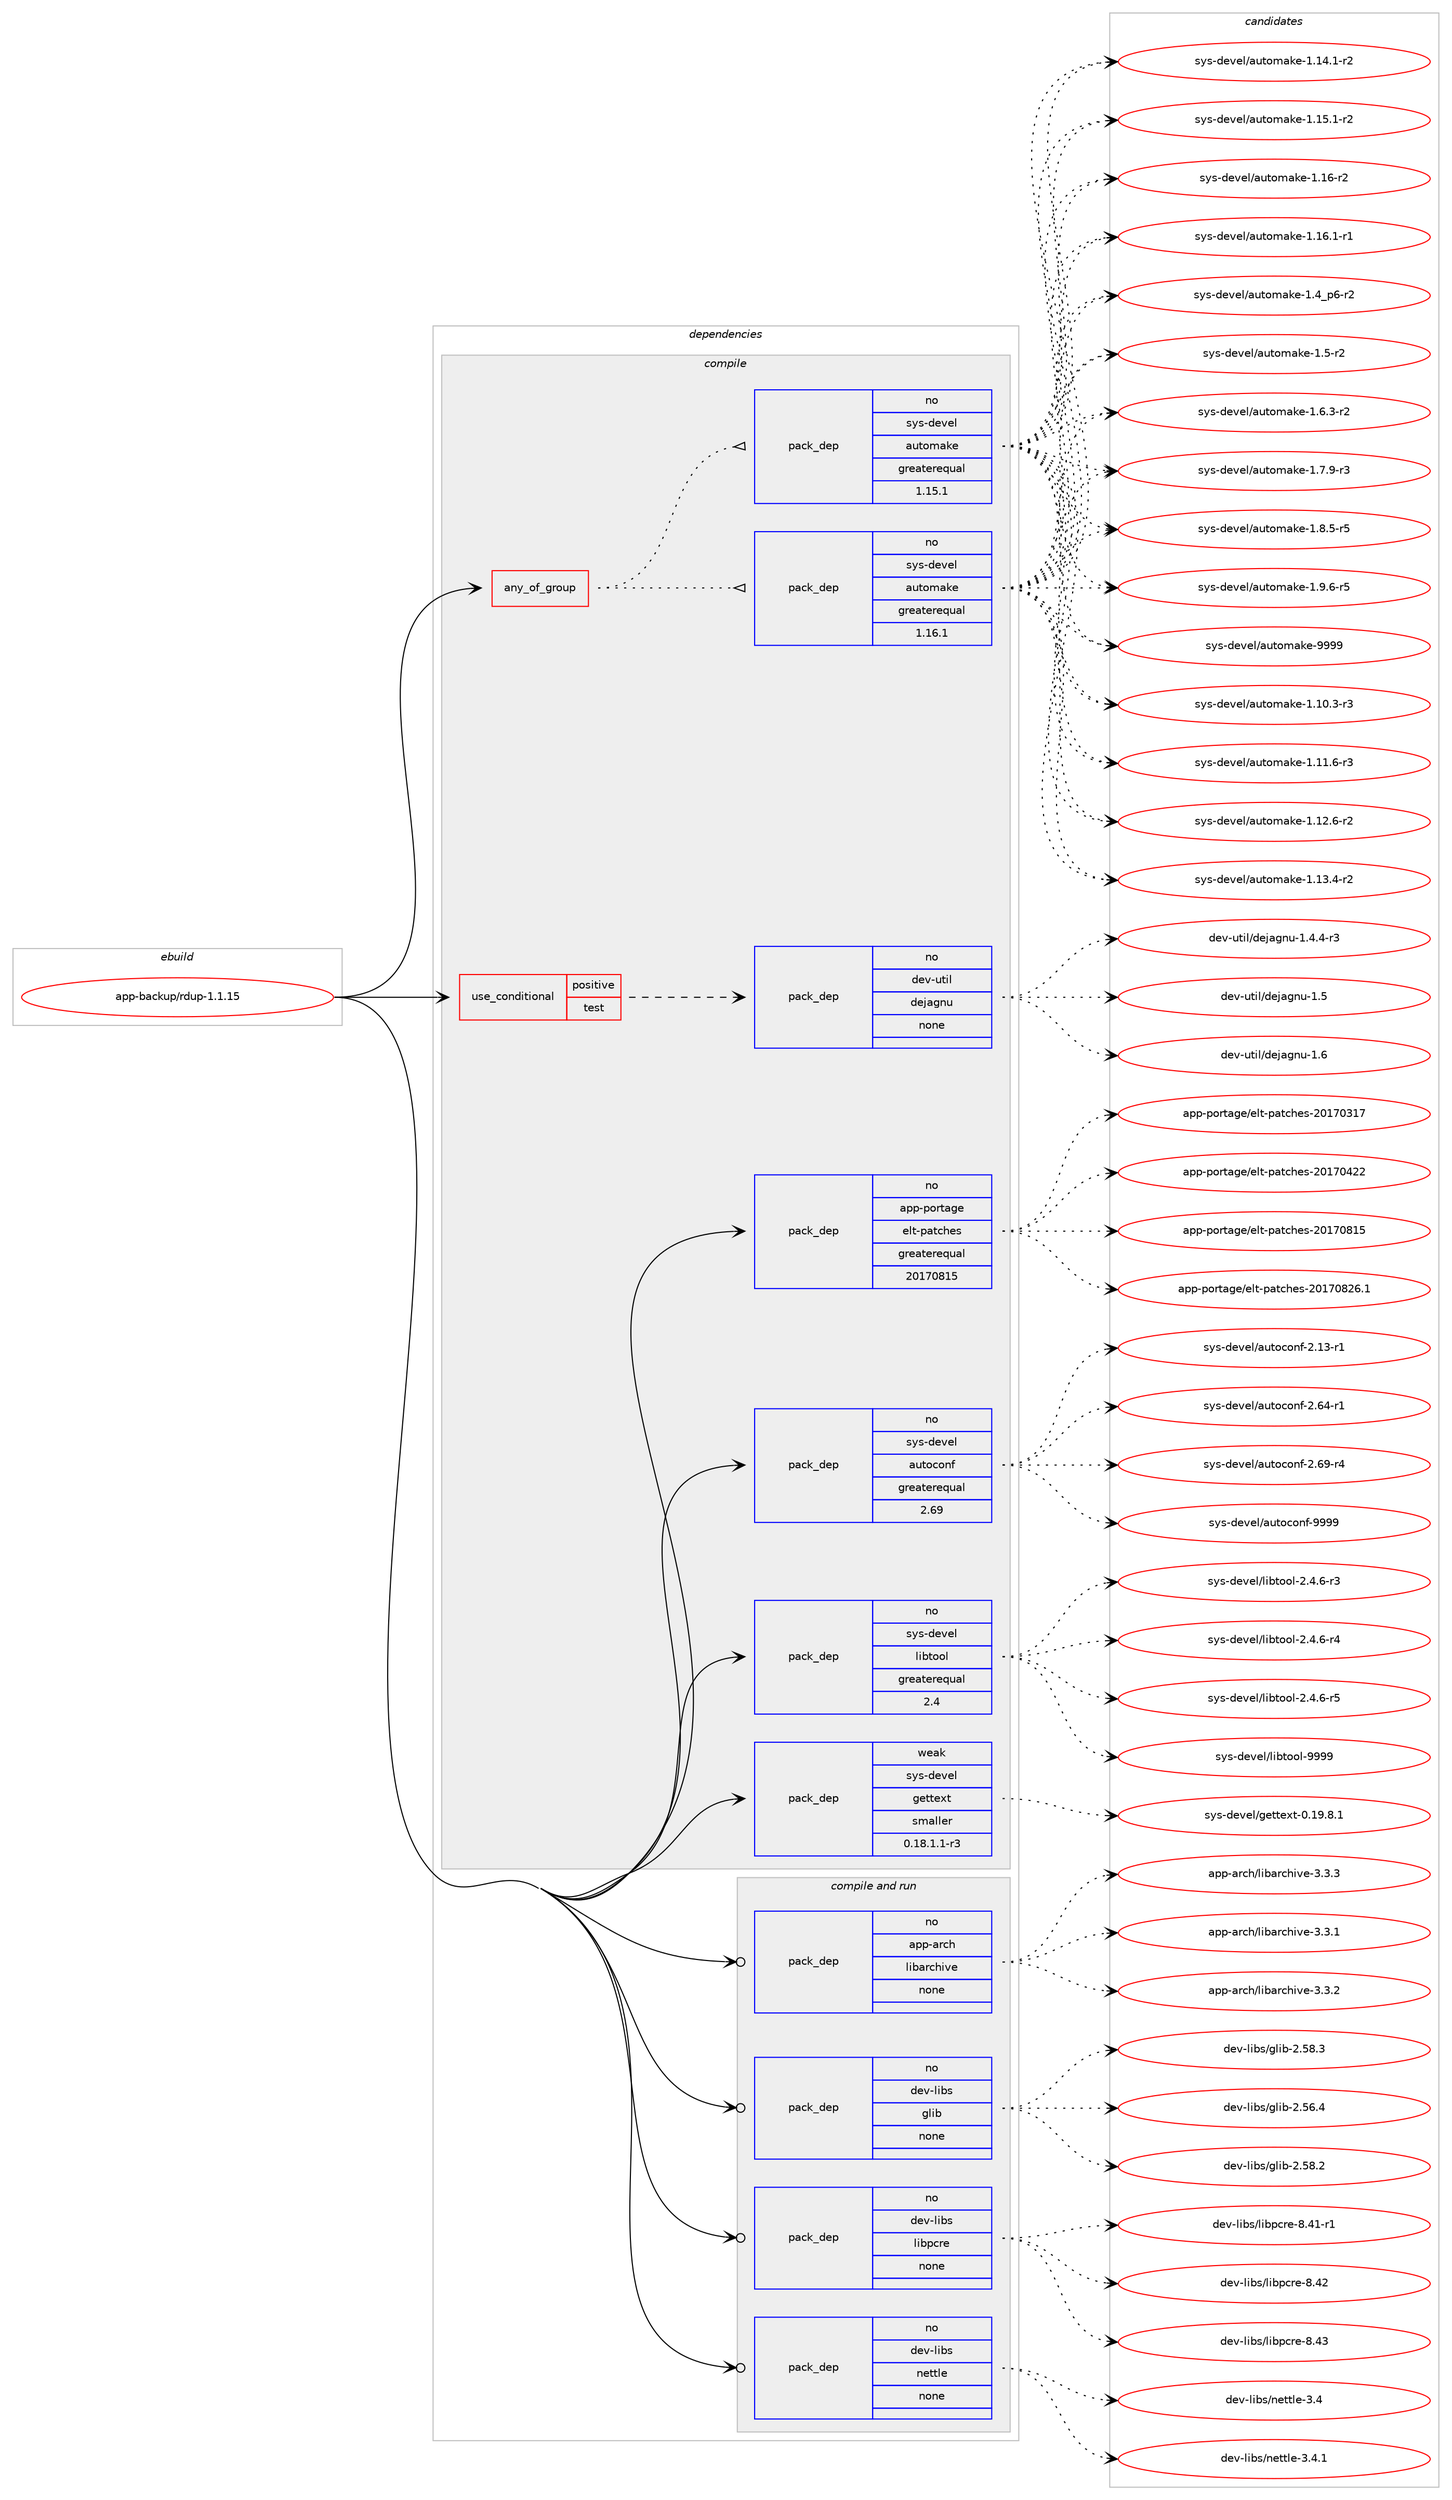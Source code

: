 digraph prolog {

# *************
# Graph options
# *************

newrank=true;
concentrate=true;
compound=true;
graph [rankdir=LR,fontname=Helvetica,fontsize=10,ranksep=1.5];#, ranksep=2.5, nodesep=0.2];
edge  [arrowhead=vee];
node  [fontname=Helvetica,fontsize=10];

# **********
# The ebuild
# **********

subgraph cluster_leftcol {
color=gray;
rank=same;
label=<<i>ebuild</i>>;
id [label="app-backup/rdup-1.1.15", color=red, width=4, href="../app-backup/rdup-1.1.15.svg"];
}

# ****************
# The dependencies
# ****************

subgraph cluster_midcol {
color=gray;
label=<<i>dependencies</i>>;
subgraph cluster_compile {
fillcolor="#eeeeee";
style=filled;
label=<<i>compile</i>>;
subgraph any19254 {
dependency1273845 [label=<<TABLE BORDER="0" CELLBORDER="1" CELLSPACING="0" CELLPADDING="4"><TR><TD CELLPADDING="10">any_of_group</TD></TR></TABLE>>, shape=none, color=red];subgraph pack906746 {
dependency1273846 [label=<<TABLE BORDER="0" CELLBORDER="1" CELLSPACING="0" CELLPADDING="4" WIDTH="220"><TR><TD ROWSPAN="6" CELLPADDING="30">pack_dep</TD></TR><TR><TD WIDTH="110">no</TD></TR><TR><TD>sys-devel</TD></TR><TR><TD>automake</TD></TR><TR><TD>greaterequal</TD></TR><TR><TD>1.16.1</TD></TR></TABLE>>, shape=none, color=blue];
}
dependency1273845:e -> dependency1273846:w [weight=20,style="dotted",arrowhead="oinv"];
subgraph pack906747 {
dependency1273847 [label=<<TABLE BORDER="0" CELLBORDER="1" CELLSPACING="0" CELLPADDING="4" WIDTH="220"><TR><TD ROWSPAN="6" CELLPADDING="30">pack_dep</TD></TR><TR><TD WIDTH="110">no</TD></TR><TR><TD>sys-devel</TD></TR><TR><TD>automake</TD></TR><TR><TD>greaterequal</TD></TR><TR><TD>1.15.1</TD></TR></TABLE>>, shape=none, color=blue];
}
dependency1273845:e -> dependency1273847:w [weight=20,style="dotted",arrowhead="oinv"];
}
id:e -> dependency1273845:w [weight=20,style="solid",arrowhead="vee"];
subgraph cond347324 {
dependency1273848 [label=<<TABLE BORDER="0" CELLBORDER="1" CELLSPACING="0" CELLPADDING="4"><TR><TD ROWSPAN="3" CELLPADDING="10">use_conditional</TD></TR><TR><TD>positive</TD></TR><TR><TD>test</TD></TR></TABLE>>, shape=none, color=red];
subgraph pack906748 {
dependency1273849 [label=<<TABLE BORDER="0" CELLBORDER="1" CELLSPACING="0" CELLPADDING="4" WIDTH="220"><TR><TD ROWSPAN="6" CELLPADDING="30">pack_dep</TD></TR><TR><TD WIDTH="110">no</TD></TR><TR><TD>dev-util</TD></TR><TR><TD>dejagnu</TD></TR><TR><TD>none</TD></TR><TR><TD></TD></TR></TABLE>>, shape=none, color=blue];
}
dependency1273848:e -> dependency1273849:w [weight=20,style="dashed",arrowhead="vee"];
}
id:e -> dependency1273848:w [weight=20,style="solid",arrowhead="vee"];
subgraph pack906749 {
dependency1273850 [label=<<TABLE BORDER="0" CELLBORDER="1" CELLSPACING="0" CELLPADDING="4" WIDTH="220"><TR><TD ROWSPAN="6" CELLPADDING="30">pack_dep</TD></TR><TR><TD WIDTH="110">no</TD></TR><TR><TD>app-portage</TD></TR><TR><TD>elt-patches</TD></TR><TR><TD>greaterequal</TD></TR><TR><TD>20170815</TD></TR></TABLE>>, shape=none, color=blue];
}
id:e -> dependency1273850:w [weight=20,style="solid",arrowhead="vee"];
subgraph pack906750 {
dependency1273851 [label=<<TABLE BORDER="0" CELLBORDER="1" CELLSPACING="0" CELLPADDING="4" WIDTH="220"><TR><TD ROWSPAN="6" CELLPADDING="30">pack_dep</TD></TR><TR><TD WIDTH="110">no</TD></TR><TR><TD>sys-devel</TD></TR><TR><TD>autoconf</TD></TR><TR><TD>greaterequal</TD></TR><TR><TD>2.69</TD></TR></TABLE>>, shape=none, color=blue];
}
id:e -> dependency1273851:w [weight=20,style="solid",arrowhead="vee"];
subgraph pack906751 {
dependency1273852 [label=<<TABLE BORDER="0" CELLBORDER="1" CELLSPACING="0" CELLPADDING="4" WIDTH="220"><TR><TD ROWSPAN="6" CELLPADDING="30">pack_dep</TD></TR><TR><TD WIDTH="110">no</TD></TR><TR><TD>sys-devel</TD></TR><TR><TD>libtool</TD></TR><TR><TD>greaterequal</TD></TR><TR><TD>2.4</TD></TR></TABLE>>, shape=none, color=blue];
}
id:e -> dependency1273852:w [weight=20,style="solid",arrowhead="vee"];
subgraph pack906752 {
dependency1273853 [label=<<TABLE BORDER="0" CELLBORDER="1" CELLSPACING="0" CELLPADDING="4" WIDTH="220"><TR><TD ROWSPAN="6" CELLPADDING="30">pack_dep</TD></TR><TR><TD WIDTH="110">weak</TD></TR><TR><TD>sys-devel</TD></TR><TR><TD>gettext</TD></TR><TR><TD>smaller</TD></TR><TR><TD>0.18.1.1-r3</TD></TR></TABLE>>, shape=none, color=blue];
}
id:e -> dependency1273853:w [weight=20,style="solid",arrowhead="vee"];
}
subgraph cluster_compileandrun {
fillcolor="#eeeeee";
style=filled;
label=<<i>compile and run</i>>;
subgraph pack906753 {
dependency1273854 [label=<<TABLE BORDER="0" CELLBORDER="1" CELLSPACING="0" CELLPADDING="4" WIDTH="220"><TR><TD ROWSPAN="6" CELLPADDING="30">pack_dep</TD></TR><TR><TD WIDTH="110">no</TD></TR><TR><TD>app-arch</TD></TR><TR><TD>libarchive</TD></TR><TR><TD>none</TD></TR><TR><TD></TD></TR></TABLE>>, shape=none, color=blue];
}
id:e -> dependency1273854:w [weight=20,style="solid",arrowhead="odotvee"];
subgraph pack906754 {
dependency1273855 [label=<<TABLE BORDER="0" CELLBORDER="1" CELLSPACING="0" CELLPADDING="4" WIDTH="220"><TR><TD ROWSPAN="6" CELLPADDING="30">pack_dep</TD></TR><TR><TD WIDTH="110">no</TD></TR><TR><TD>dev-libs</TD></TR><TR><TD>glib</TD></TR><TR><TD>none</TD></TR><TR><TD></TD></TR></TABLE>>, shape=none, color=blue];
}
id:e -> dependency1273855:w [weight=20,style="solid",arrowhead="odotvee"];
subgraph pack906755 {
dependency1273856 [label=<<TABLE BORDER="0" CELLBORDER="1" CELLSPACING="0" CELLPADDING="4" WIDTH="220"><TR><TD ROWSPAN="6" CELLPADDING="30">pack_dep</TD></TR><TR><TD WIDTH="110">no</TD></TR><TR><TD>dev-libs</TD></TR><TR><TD>libpcre</TD></TR><TR><TD>none</TD></TR><TR><TD></TD></TR></TABLE>>, shape=none, color=blue];
}
id:e -> dependency1273856:w [weight=20,style="solid",arrowhead="odotvee"];
subgraph pack906756 {
dependency1273857 [label=<<TABLE BORDER="0" CELLBORDER="1" CELLSPACING="0" CELLPADDING="4" WIDTH="220"><TR><TD ROWSPAN="6" CELLPADDING="30">pack_dep</TD></TR><TR><TD WIDTH="110">no</TD></TR><TR><TD>dev-libs</TD></TR><TR><TD>nettle</TD></TR><TR><TD>none</TD></TR><TR><TD></TD></TR></TABLE>>, shape=none, color=blue];
}
id:e -> dependency1273857:w [weight=20,style="solid",arrowhead="odotvee"];
}
subgraph cluster_run {
fillcolor="#eeeeee";
style=filled;
label=<<i>run</i>>;
}
}

# **************
# The candidates
# **************

subgraph cluster_choices {
rank=same;
color=gray;
label=<<i>candidates</i>>;

subgraph choice906746 {
color=black;
nodesep=1;
choice11512111545100101118101108479711711611110997107101454946494846514511451 [label="sys-devel/automake-1.10.3-r3", color=red, width=4,href="../sys-devel/automake-1.10.3-r3.svg"];
choice11512111545100101118101108479711711611110997107101454946494946544511451 [label="sys-devel/automake-1.11.6-r3", color=red, width=4,href="../sys-devel/automake-1.11.6-r3.svg"];
choice11512111545100101118101108479711711611110997107101454946495046544511450 [label="sys-devel/automake-1.12.6-r2", color=red, width=4,href="../sys-devel/automake-1.12.6-r2.svg"];
choice11512111545100101118101108479711711611110997107101454946495146524511450 [label="sys-devel/automake-1.13.4-r2", color=red, width=4,href="../sys-devel/automake-1.13.4-r2.svg"];
choice11512111545100101118101108479711711611110997107101454946495246494511450 [label="sys-devel/automake-1.14.1-r2", color=red, width=4,href="../sys-devel/automake-1.14.1-r2.svg"];
choice11512111545100101118101108479711711611110997107101454946495346494511450 [label="sys-devel/automake-1.15.1-r2", color=red, width=4,href="../sys-devel/automake-1.15.1-r2.svg"];
choice1151211154510010111810110847971171161111099710710145494649544511450 [label="sys-devel/automake-1.16-r2", color=red, width=4,href="../sys-devel/automake-1.16-r2.svg"];
choice11512111545100101118101108479711711611110997107101454946495446494511449 [label="sys-devel/automake-1.16.1-r1", color=red, width=4,href="../sys-devel/automake-1.16.1-r1.svg"];
choice115121115451001011181011084797117116111109971071014549465295112544511450 [label="sys-devel/automake-1.4_p6-r2", color=red, width=4,href="../sys-devel/automake-1.4_p6-r2.svg"];
choice11512111545100101118101108479711711611110997107101454946534511450 [label="sys-devel/automake-1.5-r2", color=red, width=4,href="../sys-devel/automake-1.5-r2.svg"];
choice115121115451001011181011084797117116111109971071014549465446514511450 [label="sys-devel/automake-1.6.3-r2", color=red, width=4,href="../sys-devel/automake-1.6.3-r2.svg"];
choice115121115451001011181011084797117116111109971071014549465546574511451 [label="sys-devel/automake-1.7.9-r3", color=red, width=4,href="../sys-devel/automake-1.7.9-r3.svg"];
choice115121115451001011181011084797117116111109971071014549465646534511453 [label="sys-devel/automake-1.8.5-r5", color=red, width=4,href="../sys-devel/automake-1.8.5-r5.svg"];
choice115121115451001011181011084797117116111109971071014549465746544511453 [label="sys-devel/automake-1.9.6-r5", color=red, width=4,href="../sys-devel/automake-1.9.6-r5.svg"];
choice115121115451001011181011084797117116111109971071014557575757 [label="sys-devel/automake-9999", color=red, width=4,href="../sys-devel/automake-9999.svg"];
dependency1273846:e -> choice11512111545100101118101108479711711611110997107101454946494846514511451:w [style=dotted,weight="100"];
dependency1273846:e -> choice11512111545100101118101108479711711611110997107101454946494946544511451:w [style=dotted,weight="100"];
dependency1273846:e -> choice11512111545100101118101108479711711611110997107101454946495046544511450:w [style=dotted,weight="100"];
dependency1273846:e -> choice11512111545100101118101108479711711611110997107101454946495146524511450:w [style=dotted,weight="100"];
dependency1273846:e -> choice11512111545100101118101108479711711611110997107101454946495246494511450:w [style=dotted,weight="100"];
dependency1273846:e -> choice11512111545100101118101108479711711611110997107101454946495346494511450:w [style=dotted,weight="100"];
dependency1273846:e -> choice1151211154510010111810110847971171161111099710710145494649544511450:w [style=dotted,weight="100"];
dependency1273846:e -> choice11512111545100101118101108479711711611110997107101454946495446494511449:w [style=dotted,weight="100"];
dependency1273846:e -> choice115121115451001011181011084797117116111109971071014549465295112544511450:w [style=dotted,weight="100"];
dependency1273846:e -> choice11512111545100101118101108479711711611110997107101454946534511450:w [style=dotted,weight="100"];
dependency1273846:e -> choice115121115451001011181011084797117116111109971071014549465446514511450:w [style=dotted,weight="100"];
dependency1273846:e -> choice115121115451001011181011084797117116111109971071014549465546574511451:w [style=dotted,weight="100"];
dependency1273846:e -> choice115121115451001011181011084797117116111109971071014549465646534511453:w [style=dotted,weight="100"];
dependency1273846:e -> choice115121115451001011181011084797117116111109971071014549465746544511453:w [style=dotted,weight="100"];
dependency1273846:e -> choice115121115451001011181011084797117116111109971071014557575757:w [style=dotted,weight="100"];
}
subgraph choice906747 {
color=black;
nodesep=1;
choice11512111545100101118101108479711711611110997107101454946494846514511451 [label="sys-devel/automake-1.10.3-r3", color=red, width=4,href="../sys-devel/automake-1.10.3-r3.svg"];
choice11512111545100101118101108479711711611110997107101454946494946544511451 [label="sys-devel/automake-1.11.6-r3", color=red, width=4,href="../sys-devel/automake-1.11.6-r3.svg"];
choice11512111545100101118101108479711711611110997107101454946495046544511450 [label="sys-devel/automake-1.12.6-r2", color=red, width=4,href="../sys-devel/automake-1.12.6-r2.svg"];
choice11512111545100101118101108479711711611110997107101454946495146524511450 [label="sys-devel/automake-1.13.4-r2", color=red, width=4,href="../sys-devel/automake-1.13.4-r2.svg"];
choice11512111545100101118101108479711711611110997107101454946495246494511450 [label="sys-devel/automake-1.14.1-r2", color=red, width=4,href="../sys-devel/automake-1.14.1-r2.svg"];
choice11512111545100101118101108479711711611110997107101454946495346494511450 [label="sys-devel/automake-1.15.1-r2", color=red, width=4,href="../sys-devel/automake-1.15.1-r2.svg"];
choice1151211154510010111810110847971171161111099710710145494649544511450 [label="sys-devel/automake-1.16-r2", color=red, width=4,href="../sys-devel/automake-1.16-r2.svg"];
choice11512111545100101118101108479711711611110997107101454946495446494511449 [label="sys-devel/automake-1.16.1-r1", color=red, width=4,href="../sys-devel/automake-1.16.1-r1.svg"];
choice115121115451001011181011084797117116111109971071014549465295112544511450 [label="sys-devel/automake-1.4_p6-r2", color=red, width=4,href="../sys-devel/automake-1.4_p6-r2.svg"];
choice11512111545100101118101108479711711611110997107101454946534511450 [label="sys-devel/automake-1.5-r2", color=red, width=4,href="../sys-devel/automake-1.5-r2.svg"];
choice115121115451001011181011084797117116111109971071014549465446514511450 [label="sys-devel/automake-1.6.3-r2", color=red, width=4,href="../sys-devel/automake-1.6.3-r2.svg"];
choice115121115451001011181011084797117116111109971071014549465546574511451 [label="sys-devel/automake-1.7.9-r3", color=red, width=4,href="../sys-devel/automake-1.7.9-r3.svg"];
choice115121115451001011181011084797117116111109971071014549465646534511453 [label="sys-devel/automake-1.8.5-r5", color=red, width=4,href="../sys-devel/automake-1.8.5-r5.svg"];
choice115121115451001011181011084797117116111109971071014549465746544511453 [label="sys-devel/automake-1.9.6-r5", color=red, width=4,href="../sys-devel/automake-1.9.6-r5.svg"];
choice115121115451001011181011084797117116111109971071014557575757 [label="sys-devel/automake-9999", color=red, width=4,href="../sys-devel/automake-9999.svg"];
dependency1273847:e -> choice11512111545100101118101108479711711611110997107101454946494846514511451:w [style=dotted,weight="100"];
dependency1273847:e -> choice11512111545100101118101108479711711611110997107101454946494946544511451:w [style=dotted,weight="100"];
dependency1273847:e -> choice11512111545100101118101108479711711611110997107101454946495046544511450:w [style=dotted,weight="100"];
dependency1273847:e -> choice11512111545100101118101108479711711611110997107101454946495146524511450:w [style=dotted,weight="100"];
dependency1273847:e -> choice11512111545100101118101108479711711611110997107101454946495246494511450:w [style=dotted,weight="100"];
dependency1273847:e -> choice11512111545100101118101108479711711611110997107101454946495346494511450:w [style=dotted,weight="100"];
dependency1273847:e -> choice1151211154510010111810110847971171161111099710710145494649544511450:w [style=dotted,weight="100"];
dependency1273847:e -> choice11512111545100101118101108479711711611110997107101454946495446494511449:w [style=dotted,weight="100"];
dependency1273847:e -> choice115121115451001011181011084797117116111109971071014549465295112544511450:w [style=dotted,weight="100"];
dependency1273847:e -> choice11512111545100101118101108479711711611110997107101454946534511450:w [style=dotted,weight="100"];
dependency1273847:e -> choice115121115451001011181011084797117116111109971071014549465446514511450:w [style=dotted,weight="100"];
dependency1273847:e -> choice115121115451001011181011084797117116111109971071014549465546574511451:w [style=dotted,weight="100"];
dependency1273847:e -> choice115121115451001011181011084797117116111109971071014549465646534511453:w [style=dotted,weight="100"];
dependency1273847:e -> choice115121115451001011181011084797117116111109971071014549465746544511453:w [style=dotted,weight="100"];
dependency1273847:e -> choice115121115451001011181011084797117116111109971071014557575757:w [style=dotted,weight="100"];
}
subgraph choice906748 {
color=black;
nodesep=1;
choice1001011184511711610510847100101106971031101174549465246524511451 [label="dev-util/dejagnu-1.4.4-r3", color=red, width=4,href="../dev-util/dejagnu-1.4.4-r3.svg"];
choice10010111845117116105108471001011069710311011745494653 [label="dev-util/dejagnu-1.5", color=red, width=4,href="../dev-util/dejagnu-1.5.svg"];
choice10010111845117116105108471001011069710311011745494654 [label="dev-util/dejagnu-1.6", color=red, width=4,href="../dev-util/dejagnu-1.6.svg"];
dependency1273849:e -> choice1001011184511711610510847100101106971031101174549465246524511451:w [style=dotted,weight="100"];
dependency1273849:e -> choice10010111845117116105108471001011069710311011745494653:w [style=dotted,weight="100"];
dependency1273849:e -> choice10010111845117116105108471001011069710311011745494654:w [style=dotted,weight="100"];
}
subgraph choice906749 {
color=black;
nodesep=1;
choice97112112451121111141169710310147101108116451129711699104101115455048495548514955 [label="app-portage/elt-patches-20170317", color=red, width=4,href="../app-portage/elt-patches-20170317.svg"];
choice97112112451121111141169710310147101108116451129711699104101115455048495548525050 [label="app-portage/elt-patches-20170422", color=red, width=4,href="../app-portage/elt-patches-20170422.svg"];
choice97112112451121111141169710310147101108116451129711699104101115455048495548564953 [label="app-portage/elt-patches-20170815", color=red, width=4,href="../app-portage/elt-patches-20170815.svg"];
choice971121124511211111411697103101471011081164511297116991041011154550484955485650544649 [label="app-portage/elt-patches-20170826.1", color=red, width=4,href="../app-portage/elt-patches-20170826.1.svg"];
dependency1273850:e -> choice97112112451121111141169710310147101108116451129711699104101115455048495548514955:w [style=dotted,weight="100"];
dependency1273850:e -> choice97112112451121111141169710310147101108116451129711699104101115455048495548525050:w [style=dotted,weight="100"];
dependency1273850:e -> choice97112112451121111141169710310147101108116451129711699104101115455048495548564953:w [style=dotted,weight="100"];
dependency1273850:e -> choice971121124511211111411697103101471011081164511297116991041011154550484955485650544649:w [style=dotted,weight="100"];
}
subgraph choice906750 {
color=black;
nodesep=1;
choice1151211154510010111810110847971171161119911111010245504649514511449 [label="sys-devel/autoconf-2.13-r1", color=red, width=4,href="../sys-devel/autoconf-2.13-r1.svg"];
choice1151211154510010111810110847971171161119911111010245504654524511449 [label="sys-devel/autoconf-2.64-r1", color=red, width=4,href="../sys-devel/autoconf-2.64-r1.svg"];
choice1151211154510010111810110847971171161119911111010245504654574511452 [label="sys-devel/autoconf-2.69-r4", color=red, width=4,href="../sys-devel/autoconf-2.69-r4.svg"];
choice115121115451001011181011084797117116111991111101024557575757 [label="sys-devel/autoconf-9999", color=red, width=4,href="../sys-devel/autoconf-9999.svg"];
dependency1273851:e -> choice1151211154510010111810110847971171161119911111010245504649514511449:w [style=dotted,weight="100"];
dependency1273851:e -> choice1151211154510010111810110847971171161119911111010245504654524511449:w [style=dotted,weight="100"];
dependency1273851:e -> choice1151211154510010111810110847971171161119911111010245504654574511452:w [style=dotted,weight="100"];
dependency1273851:e -> choice115121115451001011181011084797117116111991111101024557575757:w [style=dotted,weight="100"];
}
subgraph choice906751 {
color=black;
nodesep=1;
choice1151211154510010111810110847108105981161111111084550465246544511451 [label="sys-devel/libtool-2.4.6-r3", color=red, width=4,href="../sys-devel/libtool-2.4.6-r3.svg"];
choice1151211154510010111810110847108105981161111111084550465246544511452 [label="sys-devel/libtool-2.4.6-r4", color=red, width=4,href="../sys-devel/libtool-2.4.6-r4.svg"];
choice1151211154510010111810110847108105981161111111084550465246544511453 [label="sys-devel/libtool-2.4.6-r5", color=red, width=4,href="../sys-devel/libtool-2.4.6-r5.svg"];
choice1151211154510010111810110847108105981161111111084557575757 [label="sys-devel/libtool-9999", color=red, width=4,href="../sys-devel/libtool-9999.svg"];
dependency1273852:e -> choice1151211154510010111810110847108105981161111111084550465246544511451:w [style=dotted,weight="100"];
dependency1273852:e -> choice1151211154510010111810110847108105981161111111084550465246544511452:w [style=dotted,weight="100"];
dependency1273852:e -> choice1151211154510010111810110847108105981161111111084550465246544511453:w [style=dotted,weight="100"];
dependency1273852:e -> choice1151211154510010111810110847108105981161111111084557575757:w [style=dotted,weight="100"];
}
subgraph choice906752 {
color=black;
nodesep=1;
choice1151211154510010111810110847103101116116101120116454846495746564649 [label="sys-devel/gettext-0.19.8.1", color=red, width=4,href="../sys-devel/gettext-0.19.8.1.svg"];
dependency1273853:e -> choice1151211154510010111810110847103101116116101120116454846495746564649:w [style=dotted,weight="100"];
}
subgraph choice906753 {
color=black;
nodesep=1;
choice9711211245971149910447108105989711499104105118101455146514649 [label="app-arch/libarchive-3.3.1", color=red, width=4,href="../app-arch/libarchive-3.3.1.svg"];
choice9711211245971149910447108105989711499104105118101455146514650 [label="app-arch/libarchive-3.3.2", color=red, width=4,href="../app-arch/libarchive-3.3.2.svg"];
choice9711211245971149910447108105989711499104105118101455146514651 [label="app-arch/libarchive-3.3.3", color=red, width=4,href="../app-arch/libarchive-3.3.3.svg"];
dependency1273854:e -> choice9711211245971149910447108105989711499104105118101455146514649:w [style=dotted,weight="100"];
dependency1273854:e -> choice9711211245971149910447108105989711499104105118101455146514650:w [style=dotted,weight="100"];
dependency1273854:e -> choice9711211245971149910447108105989711499104105118101455146514651:w [style=dotted,weight="100"];
}
subgraph choice906754 {
color=black;
nodesep=1;
choice1001011184510810598115471031081059845504653544652 [label="dev-libs/glib-2.56.4", color=red, width=4,href="../dev-libs/glib-2.56.4.svg"];
choice1001011184510810598115471031081059845504653564650 [label="dev-libs/glib-2.58.2", color=red, width=4,href="../dev-libs/glib-2.58.2.svg"];
choice1001011184510810598115471031081059845504653564651 [label="dev-libs/glib-2.58.3", color=red, width=4,href="../dev-libs/glib-2.58.3.svg"];
dependency1273855:e -> choice1001011184510810598115471031081059845504653544652:w [style=dotted,weight="100"];
dependency1273855:e -> choice1001011184510810598115471031081059845504653564650:w [style=dotted,weight="100"];
dependency1273855:e -> choice1001011184510810598115471031081059845504653564651:w [style=dotted,weight="100"];
}
subgraph choice906755 {
color=black;
nodesep=1;
choice100101118451081059811547108105981129911410145564652494511449 [label="dev-libs/libpcre-8.41-r1", color=red, width=4,href="../dev-libs/libpcre-8.41-r1.svg"];
choice10010111845108105981154710810598112991141014556465250 [label="dev-libs/libpcre-8.42", color=red, width=4,href="../dev-libs/libpcre-8.42.svg"];
choice10010111845108105981154710810598112991141014556465251 [label="dev-libs/libpcre-8.43", color=red, width=4,href="../dev-libs/libpcre-8.43.svg"];
dependency1273856:e -> choice100101118451081059811547108105981129911410145564652494511449:w [style=dotted,weight="100"];
dependency1273856:e -> choice10010111845108105981154710810598112991141014556465250:w [style=dotted,weight="100"];
dependency1273856:e -> choice10010111845108105981154710810598112991141014556465251:w [style=dotted,weight="100"];
}
subgraph choice906756 {
color=black;
nodesep=1;
choice10010111845108105981154711010111611610810145514652 [label="dev-libs/nettle-3.4", color=red, width=4,href="../dev-libs/nettle-3.4.svg"];
choice100101118451081059811547110101116116108101455146524649 [label="dev-libs/nettle-3.4.1", color=red, width=4,href="../dev-libs/nettle-3.4.1.svg"];
dependency1273857:e -> choice10010111845108105981154711010111611610810145514652:w [style=dotted,weight="100"];
dependency1273857:e -> choice100101118451081059811547110101116116108101455146524649:w [style=dotted,weight="100"];
}
}

}
